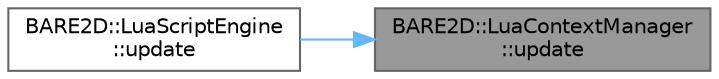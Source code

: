 digraph "BARE2D::LuaContextManager::update"
{
 // INTERACTIVE_SVG=YES
 // LATEX_PDF_SIZE
  bgcolor="transparent";
  edge [fontname=Helvetica,fontsize=10,labelfontname=Helvetica,labelfontsize=10];
  node [fontname=Helvetica,fontsize=10,shape=box,height=0.2,width=0.4];
  rankdir="RL";
  Node1 [label="BARE2D::LuaContextManager\l::update",height=0.2,width=0.4,color="gray40", fillcolor="grey60", style="filled", fontcolor="black",tooltip="Updates all of the context wrappers, pausing, removing (if finished), or resuming them as is correct."];
  Node1 -> Node2 [dir="back",color="steelblue1",style="solid"];
  Node2 [label="BARE2D::LuaScriptEngine\l::update",height=0.2,width=0.4,color="grey40", fillcolor="white", style="filled",URL="$class_b_a_r_e2_d_1_1_lua_script_engine.html#a428a4f2b3f87f8b90db2880a67ffee31",tooltip="Processes all scripts from the LuaScriptQueue and updates all running scripts. That's pretty much it!"];
}
